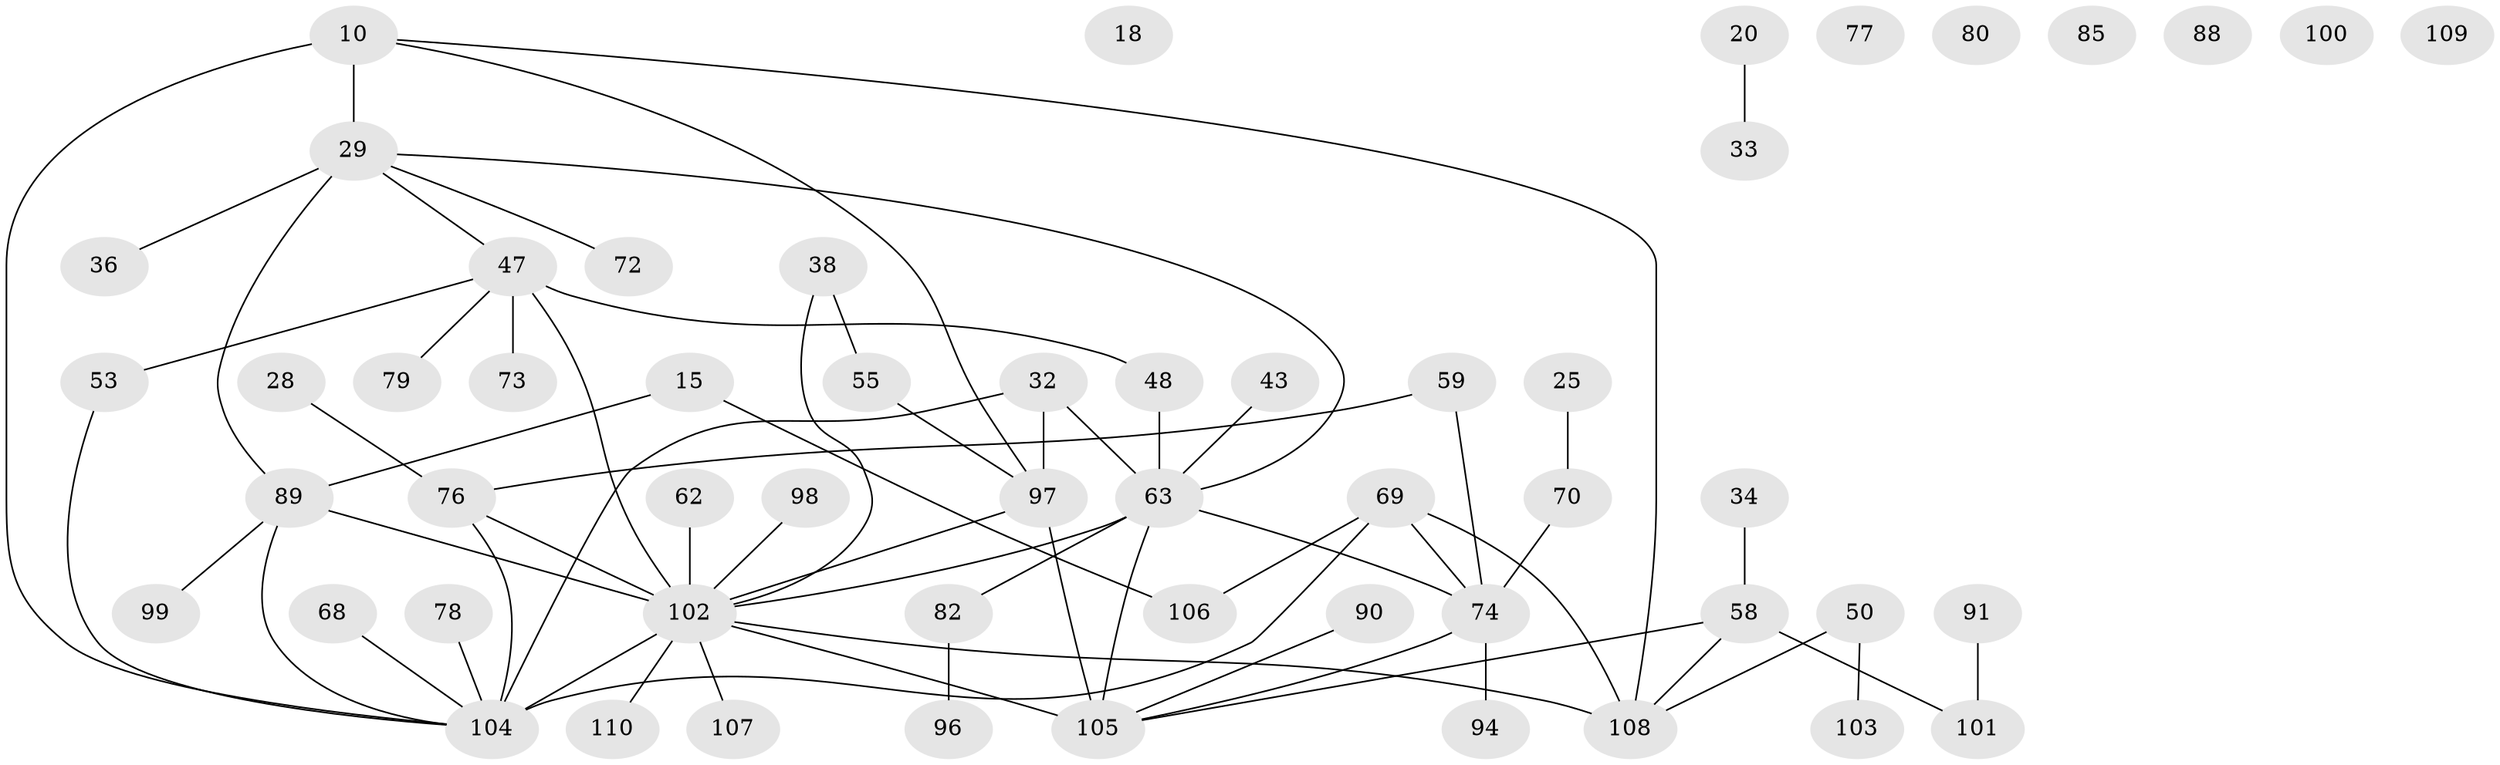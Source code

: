 // original degree distribution, {1: 0.22727272727272727, 4: 0.17272727272727273, 2: 0.2545454545454545, 3: 0.16363636363636364, 6: 0.06363636363636363, 5: 0.05454545454545454, 0: 0.05454545454545454, 7: 0.00909090909090909}
// Generated by graph-tools (version 1.1) at 2025/40/03/09/25 04:40:28]
// undirected, 55 vertices, 66 edges
graph export_dot {
graph [start="1"]
  node [color=gray90,style=filled];
  10;
  15;
  18;
  20;
  25;
  28;
  29 [super="+23"];
  32 [super="+19"];
  33;
  34;
  36;
  38;
  43 [super="+8"];
  47 [super="+3+16"];
  48;
  50;
  53;
  55;
  58;
  59;
  62;
  63 [super="+26+37"];
  68;
  69 [super="+17"];
  70;
  72;
  73;
  74 [super="+60+65"];
  76 [super="+2+24+54"];
  77;
  78;
  79 [super="+5"];
  80 [super="+1"];
  82;
  85;
  88;
  89 [super="+66"];
  90;
  91;
  94;
  96;
  97 [super="+56"];
  98;
  99;
  100;
  101;
  102 [super="+86+57+75+95"];
  103;
  104 [super="+52+14+71+93+84"];
  105 [super="+92+9+40"];
  106;
  107;
  108 [super="+6+12+87"];
  109;
  110;
  10 -- 29 [weight=2];
  10 -- 97;
  10 -- 108;
  10 -- 104 [weight=2];
  15 -- 106;
  15 -- 89;
  20 -- 33;
  25 -- 70;
  28 -- 76;
  29 -- 63;
  29 -- 72;
  29 -- 36;
  29 -- 47;
  29 -- 89 [weight=2];
  32 -- 97 [weight=2];
  32 -- 104;
  32 -- 63;
  34 -- 58;
  38 -- 55;
  38 -- 102;
  43 -- 63;
  47 -- 53 [weight=2];
  47 -- 73 [weight=2];
  47 -- 48;
  47 -- 102 [weight=5];
  47 -- 79;
  48 -- 63;
  50 -- 103;
  50 -- 108;
  53 -- 104;
  55 -- 97;
  58 -- 101;
  58 -- 105;
  58 -- 108;
  59 -- 76;
  59 -- 74;
  62 -- 102;
  63 -- 105 [weight=2];
  63 -- 82;
  63 -- 102 [weight=2];
  63 -- 74;
  68 -- 104;
  69 -- 74 [weight=2];
  69 -- 104;
  69 -- 106;
  69 -- 108;
  70 -- 74;
  74 -- 105 [weight=2];
  74 -- 94;
  76 -- 102 [weight=3];
  76 -- 104 [weight=2];
  78 -- 104;
  82 -- 96;
  89 -- 102 [weight=3];
  89 -- 99;
  89 -- 104;
  90 -- 105;
  91 -- 101;
  97 -- 102 [weight=3];
  97 -- 105;
  98 -- 102;
  102 -- 107;
  102 -- 110;
  102 -- 105 [weight=2];
  102 -- 104 [weight=2];
  102 -- 108 [weight=2];
}
